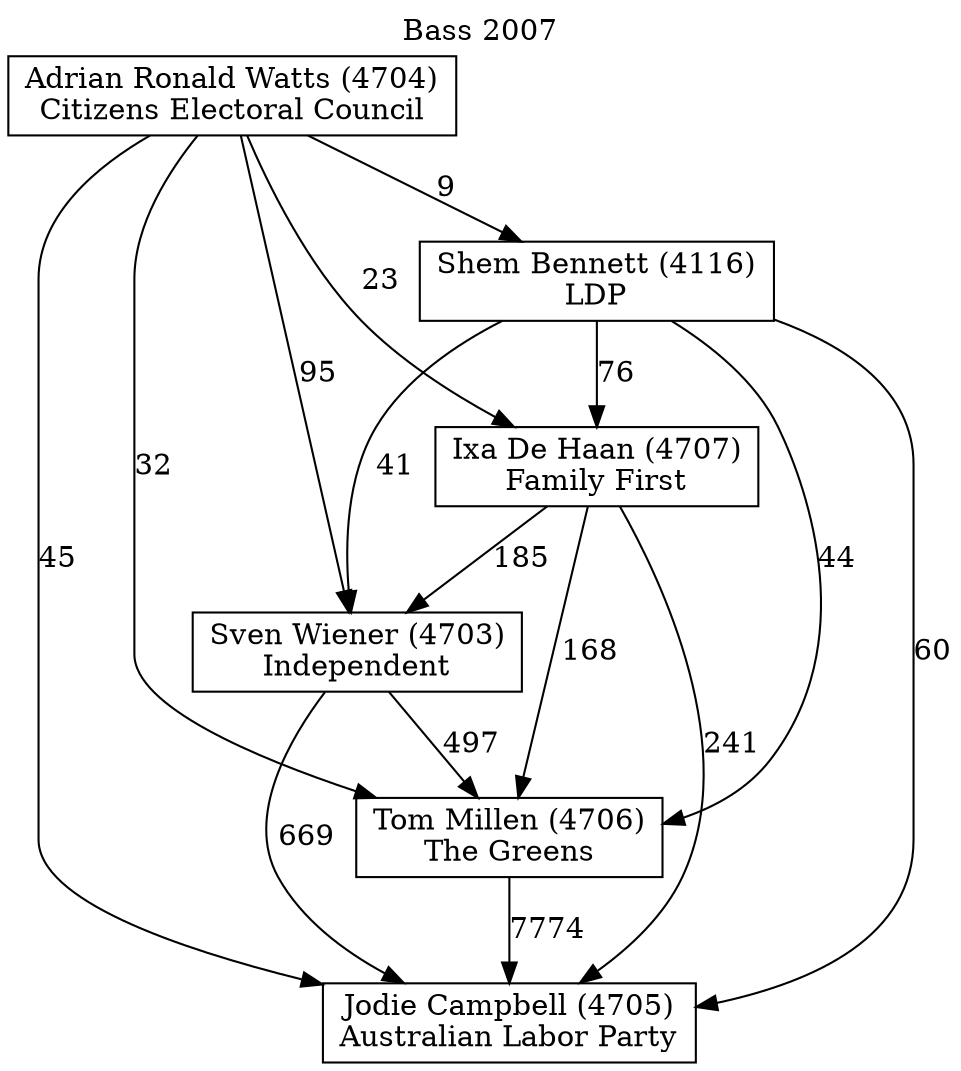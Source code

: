 // House preference flow
digraph "Jodie Campbell (4705)_Bass_2007" {
	graph [label="Bass 2007" labelloc=t mclimit=10]
	node [shape=box]
	"Adrian Ronald Watts (4704)" [label="Adrian Ronald Watts (4704)
Citizens Electoral Council"]
	"Ixa De Haan (4707)" [label="Ixa De Haan (4707)
Family First"]
	"Jodie Campbell (4705)" [label="Jodie Campbell (4705)
Australian Labor Party"]
	"Shem Bennett (4116)" [label="Shem Bennett (4116)
LDP"]
	"Sven Wiener (4703)" [label="Sven Wiener (4703)
Independent"]
	"Tom Millen (4706)" [label="Tom Millen (4706)
The Greens"]
	"Adrian Ronald Watts (4704)" -> "Ixa De Haan (4707)" [label=23]
	"Adrian Ronald Watts (4704)" -> "Jodie Campbell (4705)" [label=45]
	"Adrian Ronald Watts (4704)" -> "Shem Bennett (4116)" [label=9]
	"Adrian Ronald Watts (4704)" -> "Sven Wiener (4703)" [label=95]
	"Adrian Ronald Watts (4704)" -> "Tom Millen (4706)" [label=32]
	"Ixa De Haan (4707)" -> "Jodie Campbell (4705)" [label=241]
	"Ixa De Haan (4707)" -> "Sven Wiener (4703)" [label=185]
	"Ixa De Haan (4707)" -> "Tom Millen (4706)" [label=168]
	"Shem Bennett (4116)" -> "Ixa De Haan (4707)" [label=76]
	"Shem Bennett (4116)" -> "Jodie Campbell (4705)" [label=60]
	"Shem Bennett (4116)" -> "Sven Wiener (4703)" [label=41]
	"Shem Bennett (4116)" -> "Tom Millen (4706)" [label=44]
	"Sven Wiener (4703)" -> "Jodie Campbell (4705)" [label=669]
	"Sven Wiener (4703)" -> "Tom Millen (4706)" [label=497]
	"Tom Millen (4706)" -> "Jodie Campbell (4705)" [label=7774]
}
